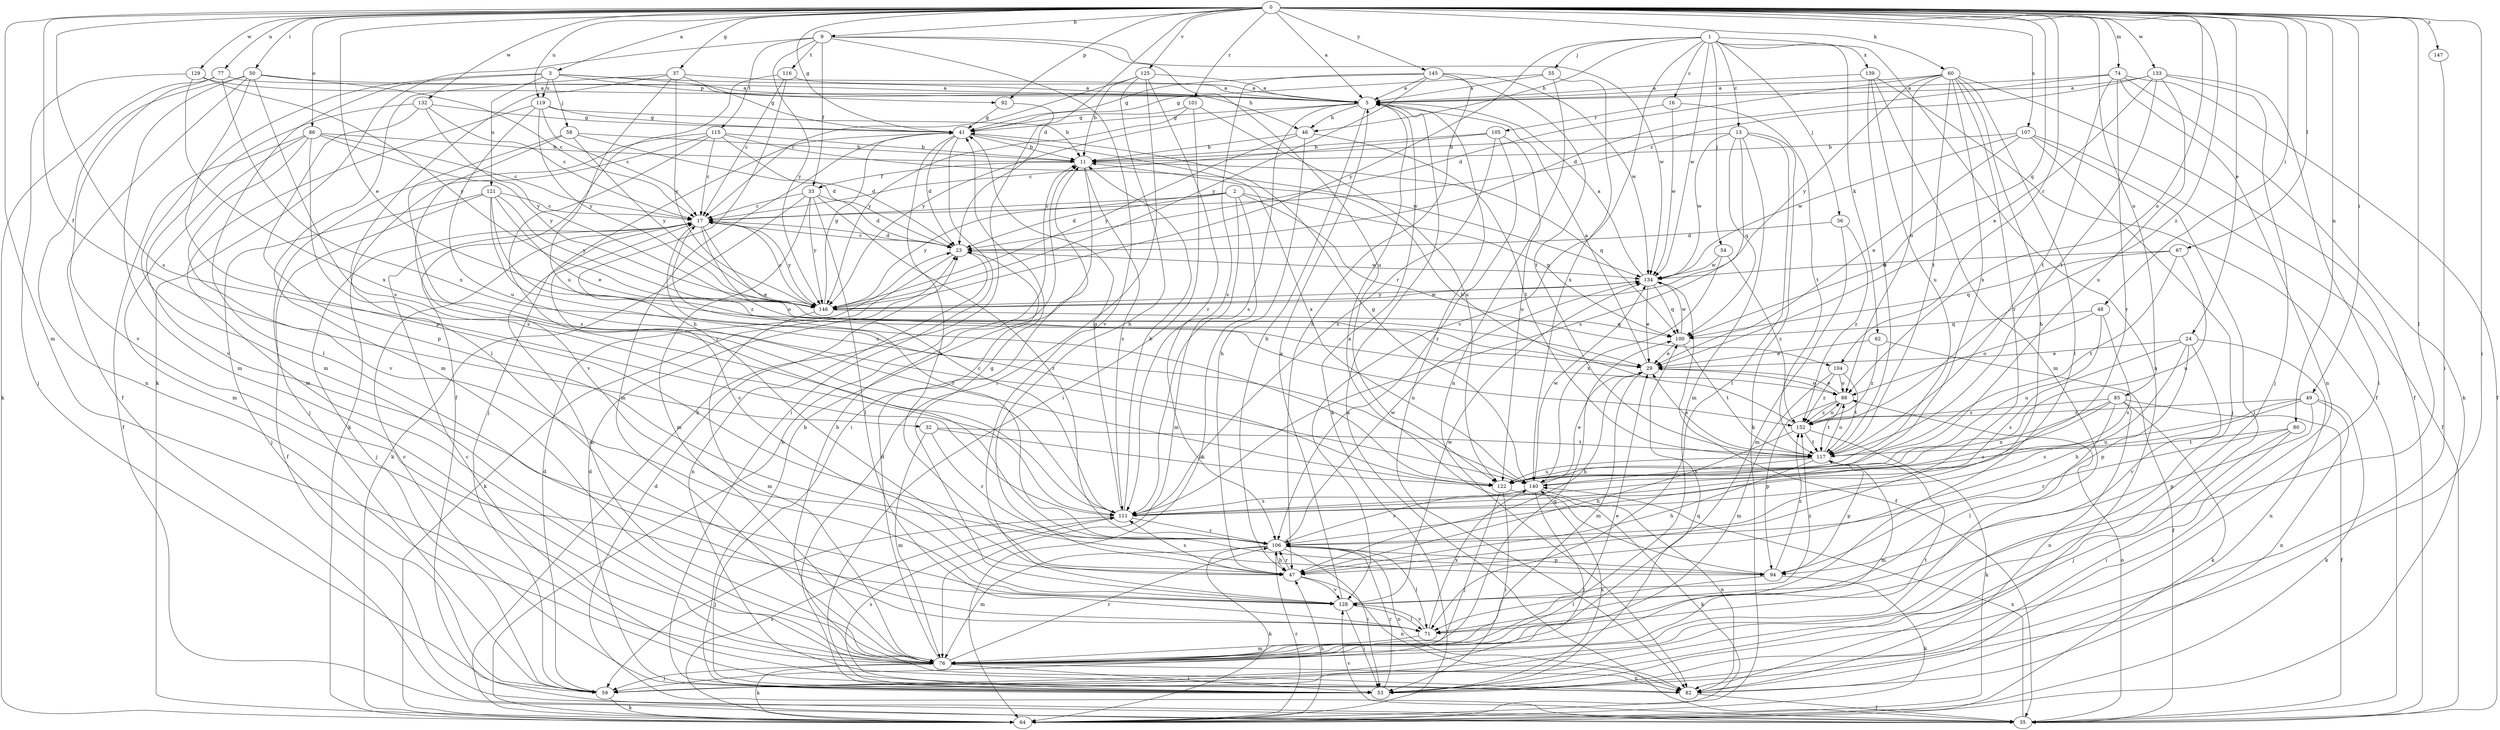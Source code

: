 strict digraph  {
0;
1;
2;
3;
5;
9;
11;
13;
16;
17;
23;
24;
29;
32;
33;
35;
37;
41;
46;
47;
48;
49;
50;
53;
54;
55;
56;
58;
59;
60;
62;
64;
67;
71;
74;
76;
77;
80;
82;
85;
86;
88;
92;
94;
100;
101;
104;
105;
106;
107;
111;
115;
116;
117;
119;
121;
122;
125;
128;
129;
132;
133;
134;
139;
140;
145;
146;
147;
152;
0 -> 3  [label=a];
0 -> 5  [label=a];
0 -> 9  [label=b];
0 -> 23  [label=d];
0 -> 24  [label=e];
0 -> 29  [label=e];
0 -> 32  [label=f];
0 -> 37  [label=g];
0 -> 41  [label=g];
0 -> 48  [label=i];
0 -> 49  [label=i];
0 -> 50  [label=i];
0 -> 53  [label=i];
0 -> 60  [label=k];
0 -> 67  [label=l];
0 -> 71  [label=l];
0 -> 74  [label=m];
0 -> 76  [label=m];
0 -> 77  [label=n];
0 -> 80  [label=n];
0 -> 85  [label=o];
0 -> 86  [label=o];
0 -> 88  [label=o];
0 -> 92  [label=p];
0 -> 100  [label=q];
0 -> 101  [label=r];
0 -> 104  [label=r];
0 -> 107  [label=s];
0 -> 111  [label=s];
0 -> 119  [label=u];
0 -> 125  [label=v];
0 -> 129  [label=w];
0 -> 132  [label=w];
0 -> 133  [label=w];
0 -> 145  [label=y];
0 -> 147  [label=z];
0 -> 152  [label=z];
1 -> 13  [label=c];
1 -> 16  [label=c];
1 -> 46  [label=h];
1 -> 54  [label=j];
1 -> 55  [label=j];
1 -> 56  [label=j];
1 -> 62  [label=k];
1 -> 82  [label=n];
1 -> 128  [label=v];
1 -> 134  [label=w];
1 -> 139  [label=x];
1 -> 146  [label=y];
2 -> 17  [label=c];
2 -> 23  [label=d];
2 -> 64  [label=k];
2 -> 76  [label=m];
2 -> 100  [label=q];
2 -> 104  [label=r];
2 -> 146  [label=y];
3 -> 5  [label=a];
3 -> 46  [label=h];
3 -> 58  [label=j];
3 -> 71  [label=l];
3 -> 76  [label=m];
3 -> 92  [label=p];
3 -> 119  [label=u];
3 -> 121  [label=u];
5 -> 41  [label=g];
5 -> 46  [label=h];
5 -> 47  [label=h];
5 -> 64  [label=k];
5 -> 82  [label=n];
5 -> 111  [label=s];
5 -> 146  [label=y];
9 -> 33  [label=f];
9 -> 64  [label=k];
9 -> 115  [label=t];
9 -> 116  [label=t];
9 -> 122  [label=u];
9 -> 128  [label=v];
9 -> 134  [label=w];
9 -> 146  [label=y];
11 -> 33  [label=f];
11 -> 53  [label=i];
11 -> 100  [label=q];
11 -> 111  [label=s];
13 -> 11  [label=b];
13 -> 64  [label=k];
13 -> 71  [label=l];
13 -> 76  [label=m];
13 -> 100  [label=q];
13 -> 111  [label=s];
13 -> 134  [label=w];
16 -> 105  [label=r];
16 -> 117  [label=t];
16 -> 134  [label=w];
17 -> 23  [label=d];
17 -> 29  [label=e];
17 -> 59  [label=j];
17 -> 76  [label=m];
17 -> 88  [label=o];
17 -> 106  [label=r];
17 -> 146  [label=y];
23 -> 17  [label=c];
23 -> 64  [label=k];
23 -> 82  [label=n];
23 -> 134  [label=w];
24 -> 29  [label=e];
24 -> 47  [label=h];
24 -> 82  [label=n];
24 -> 94  [label=p];
24 -> 111  [label=s];
24 -> 128  [label=v];
29 -> 5  [label=a];
29 -> 47  [label=h];
29 -> 76  [label=m];
29 -> 88  [label=o];
32 -> 76  [label=m];
32 -> 106  [label=r];
32 -> 117  [label=t];
32 -> 122  [label=u];
33 -> 17  [label=c];
33 -> 23  [label=d];
33 -> 64  [label=k];
33 -> 71  [label=l];
33 -> 76  [label=m];
33 -> 106  [label=r];
33 -> 146  [label=y];
35 -> 5  [label=a];
35 -> 23  [label=d];
35 -> 88  [label=o];
35 -> 128  [label=v];
35 -> 140  [label=x];
37 -> 5  [label=a];
37 -> 41  [label=g];
37 -> 71  [label=l];
37 -> 76  [label=m];
37 -> 122  [label=u];
37 -> 146  [label=y];
41 -> 11  [label=b];
41 -> 23  [label=d];
41 -> 47  [label=h];
41 -> 53  [label=i];
41 -> 59  [label=j];
41 -> 76  [label=m];
41 -> 140  [label=x];
46 -> 11  [label=b];
46 -> 47  [label=h];
46 -> 117  [label=t];
46 -> 146  [label=y];
47 -> 17  [label=c];
47 -> 82  [label=n];
47 -> 106  [label=r];
47 -> 111  [label=s];
47 -> 128  [label=v];
48 -> 88  [label=o];
48 -> 100  [label=q];
48 -> 111  [label=s];
48 -> 122  [label=u];
49 -> 64  [label=k];
49 -> 82  [label=n];
49 -> 94  [label=p];
49 -> 111  [label=s];
49 -> 122  [label=u];
49 -> 152  [label=z];
50 -> 5  [label=a];
50 -> 17  [label=c];
50 -> 35  [label=f];
50 -> 76  [label=m];
50 -> 82  [label=n];
50 -> 94  [label=p];
50 -> 111  [label=s];
53 -> 11  [label=b];
53 -> 17  [label=c];
53 -> 23  [label=d];
53 -> 100  [label=q];
53 -> 106  [label=r];
53 -> 111  [label=s];
53 -> 140  [label=x];
54 -> 134  [label=w];
54 -> 140  [label=x];
54 -> 152  [label=z];
55 -> 5  [label=a];
55 -> 41  [label=g];
55 -> 82  [label=n];
55 -> 140  [label=x];
56 -> 23  [label=d];
56 -> 76  [label=m];
56 -> 152  [label=z];
58 -> 11  [label=b];
58 -> 23  [label=d];
58 -> 111  [label=s];
58 -> 128  [label=v];
58 -> 146  [label=y];
59 -> 23  [label=d];
59 -> 64  [label=k];
60 -> 5  [label=a];
60 -> 23  [label=d];
60 -> 35  [label=f];
60 -> 47  [label=h];
60 -> 71  [label=l];
60 -> 88  [label=o];
60 -> 106  [label=r];
60 -> 117  [label=t];
60 -> 140  [label=x];
60 -> 146  [label=y];
62 -> 29  [label=e];
62 -> 35  [label=f];
62 -> 152  [label=z];
64 -> 11  [label=b];
64 -> 47  [label=h];
64 -> 106  [label=r];
64 -> 111  [label=s];
67 -> 100  [label=q];
67 -> 117  [label=t];
67 -> 122  [label=u];
67 -> 134  [label=w];
71 -> 76  [label=m];
71 -> 128  [label=v];
71 -> 140  [label=x];
74 -> 5  [label=a];
74 -> 23  [label=d];
74 -> 35  [label=f];
74 -> 64  [label=k];
74 -> 82  [label=n];
74 -> 106  [label=r];
74 -> 117  [label=t];
76 -> 23  [label=d];
76 -> 29  [label=e];
76 -> 53  [label=i];
76 -> 59  [label=j];
76 -> 64  [label=k];
76 -> 82  [label=n];
76 -> 100  [label=q];
76 -> 106  [label=r];
76 -> 117  [label=t];
77 -> 5  [label=a];
77 -> 64  [label=k];
77 -> 128  [label=v];
77 -> 140  [label=x];
80 -> 53  [label=i];
80 -> 59  [label=j];
80 -> 106  [label=r];
80 -> 117  [label=t];
82 -> 11  [label=b];
82 -> 17  [label=c];
82 -> 35  [label=f];
85 -> 35  [label=f];
85 -> 64  [label=k];
85 -> 71  [label=l];
85 -> 82  [label=n];
85 -> 111  [label=s];
85 -> 140  [label=x];
85 -> 152  [label=z];
86 -> 11  [label=b];
86 -> 17  [label=c];
86 -> 35  [label=f];
86 -> 76  [label=m];
86 -> 111  [label=s];
86 -> 128  [label=v];
86 -> 146  [label=y];
88 -> 29  [label=e];
88 -> 94  [label=p];
88 -> 117  [label=t];
88 -> 152  [label=z];
92 -> 41  [label=g];
92 -> 64  [label=k];
94 -> 5  [label=a];
94 -> 64  [label=k];
94 -> 71  [label=l];
94 -> 152  [label=z];
100 -> 29  [label=e];
100 -> 117  [label=t];
100 -> 134  [label=w];
101 -> 41  [label=g];
101 -> 53  [label=i];
101 -> 122  [label=u];
101 -> 146  [label=y];
104 -> 76  [label=m];
104 -> 88  [label=o];
104 -> 117  [label=t];
104 -> 152  [label=z];
105 -> 11  [label=b];
105 -> 17  [label=c];
105 -> 106  [label=r];
105 -> 111  [label=s];
105 -> 122  [label=u];
106 -> 47  [label=h];
106 -> 53  [label=i];
106 -> 64  [label=k];
106 -> 71  [label=l];
106 -> 76  [label=m];
106 -> 82  [label=n];
106 -> 94  [label=p];
106 -> 134  [label=w];
107 -> 11  [label=b];
107 -> 29  [label=e];
107 -> 35  [label=f];
107 -> 53  [label=i];
107 -> 59  [label=j];
107 -> 134  [label=w];
111 -> 11  [label=b];
111 -> 17  [label=c];
111 -> 41  [label=g];
111 -> 59  [label=j];
111 -> 106  [label=r];
115 -> 11  [label=b];
115 -> 17  [label=c];
115 -> 23  [label=d];
115 -> 59  [label=j];
115 -> 64  [label=k];
115 -> 106  [label=r];
115 -> 134  [label=w];
116 -> 5  [label=a];
116 -> 17  [label=c];
116 -> 35  [label=f];
116 -> 47  [label=h];
117 -> 29  [label=e];
117 -> 47  [label=h];
117 -> 76  [label=m];
117 -> 88  [label=o];
117 -> 94  [label=p];
117 -> 122  [label=u];
117 -> 140  [label=x];
119 -> 11  [label=b];
119 -> 17  [label=c];
119 -> 41  [label=g];
119 -> 76  [label=m];
119 -> 122  [label=u];
119 -> 146  [label=y];
121 -> 17  [label=c];
121 -> 29  [label=e];
121 -> 35  [label=f];
121 -> 59  [label=j];
121 -> 122  [label=u];
121 -> 146  [label=y];
121 -> 152  [label=z];
122 -> 53  [label=i];
122 -> 59  [label=j];
122 -> 64  [label=k];
125 -> 5  [label=a];
125 -> 11  [label=b];
125 -> 17  [label=c];
125 -> 47  [label=h];
125 -> 53  [label=i];
125 -> 106  [label=r];
128 -> 5  [label=a];
128 -> 41  [label=g];
128 -> 53  [label=i];
128 -> 71  [label=l];
128 -> 134  [label=w];
128 -> 152  [label=z];
129 -> 5  [label=a];
129 -> 59  [label=j];
129 -> 140  [label=x];
129 -> 146  [label=y];
132 -> 17  [label=c];
132 -> 41  [label=g];
132 -> 94  [label=p];
132 -> 128  [label=v];
132 -> 146  [label=y];
133 -> 5  [label=a];
133 -> 17  [label=c];
133 -> 29  [label=e];
133 -> 53  [label=i];
133 -> 59  [label=j];
133 -> 117  [label=t];
133 -> 122  [label=u];
134 -> 5  [label=a];
134 -> 29  [label=e];
134 -> 35  [label=f];
134 -> 100  [label=q];
134 -> 146  [label=y];
139 -> 5  [label=a];
139 -> 35  [label=f];
139 -> 76  [label=m];
139 -> 117  [label=t];
139 -> 122  [label=u];
140 -> 29  [label=e];
140 -> 41  [label=g];
140 -> 59  [label=j];
140 -> 82  [label=n];
140 -> 106  [label=r];
140 -> 111  [label=s];
140 -> 134  [label=w];
145 -> 5  [label=a];
145 -> 41  [label=g];
145 -> 47  [label=h];
145 -> 111  [label=s];
145 -> 117  [label=t];
145 -> 134  [label=w];
145 -> 146  [label=y];
146 -> 17  [label=c];
146 -> 41  [label=g];
146 -> 76  [label=m];
146 -> 100  [label=q];
146 -> 134  [label=w];
147 -> 53  [label=i];
152 -> 11  [label=b];
152 -> 47  [label=h];
152 -> 64  [label=k];
152 -> 88  [label=o];
152 -> 117  [label=t];
}
